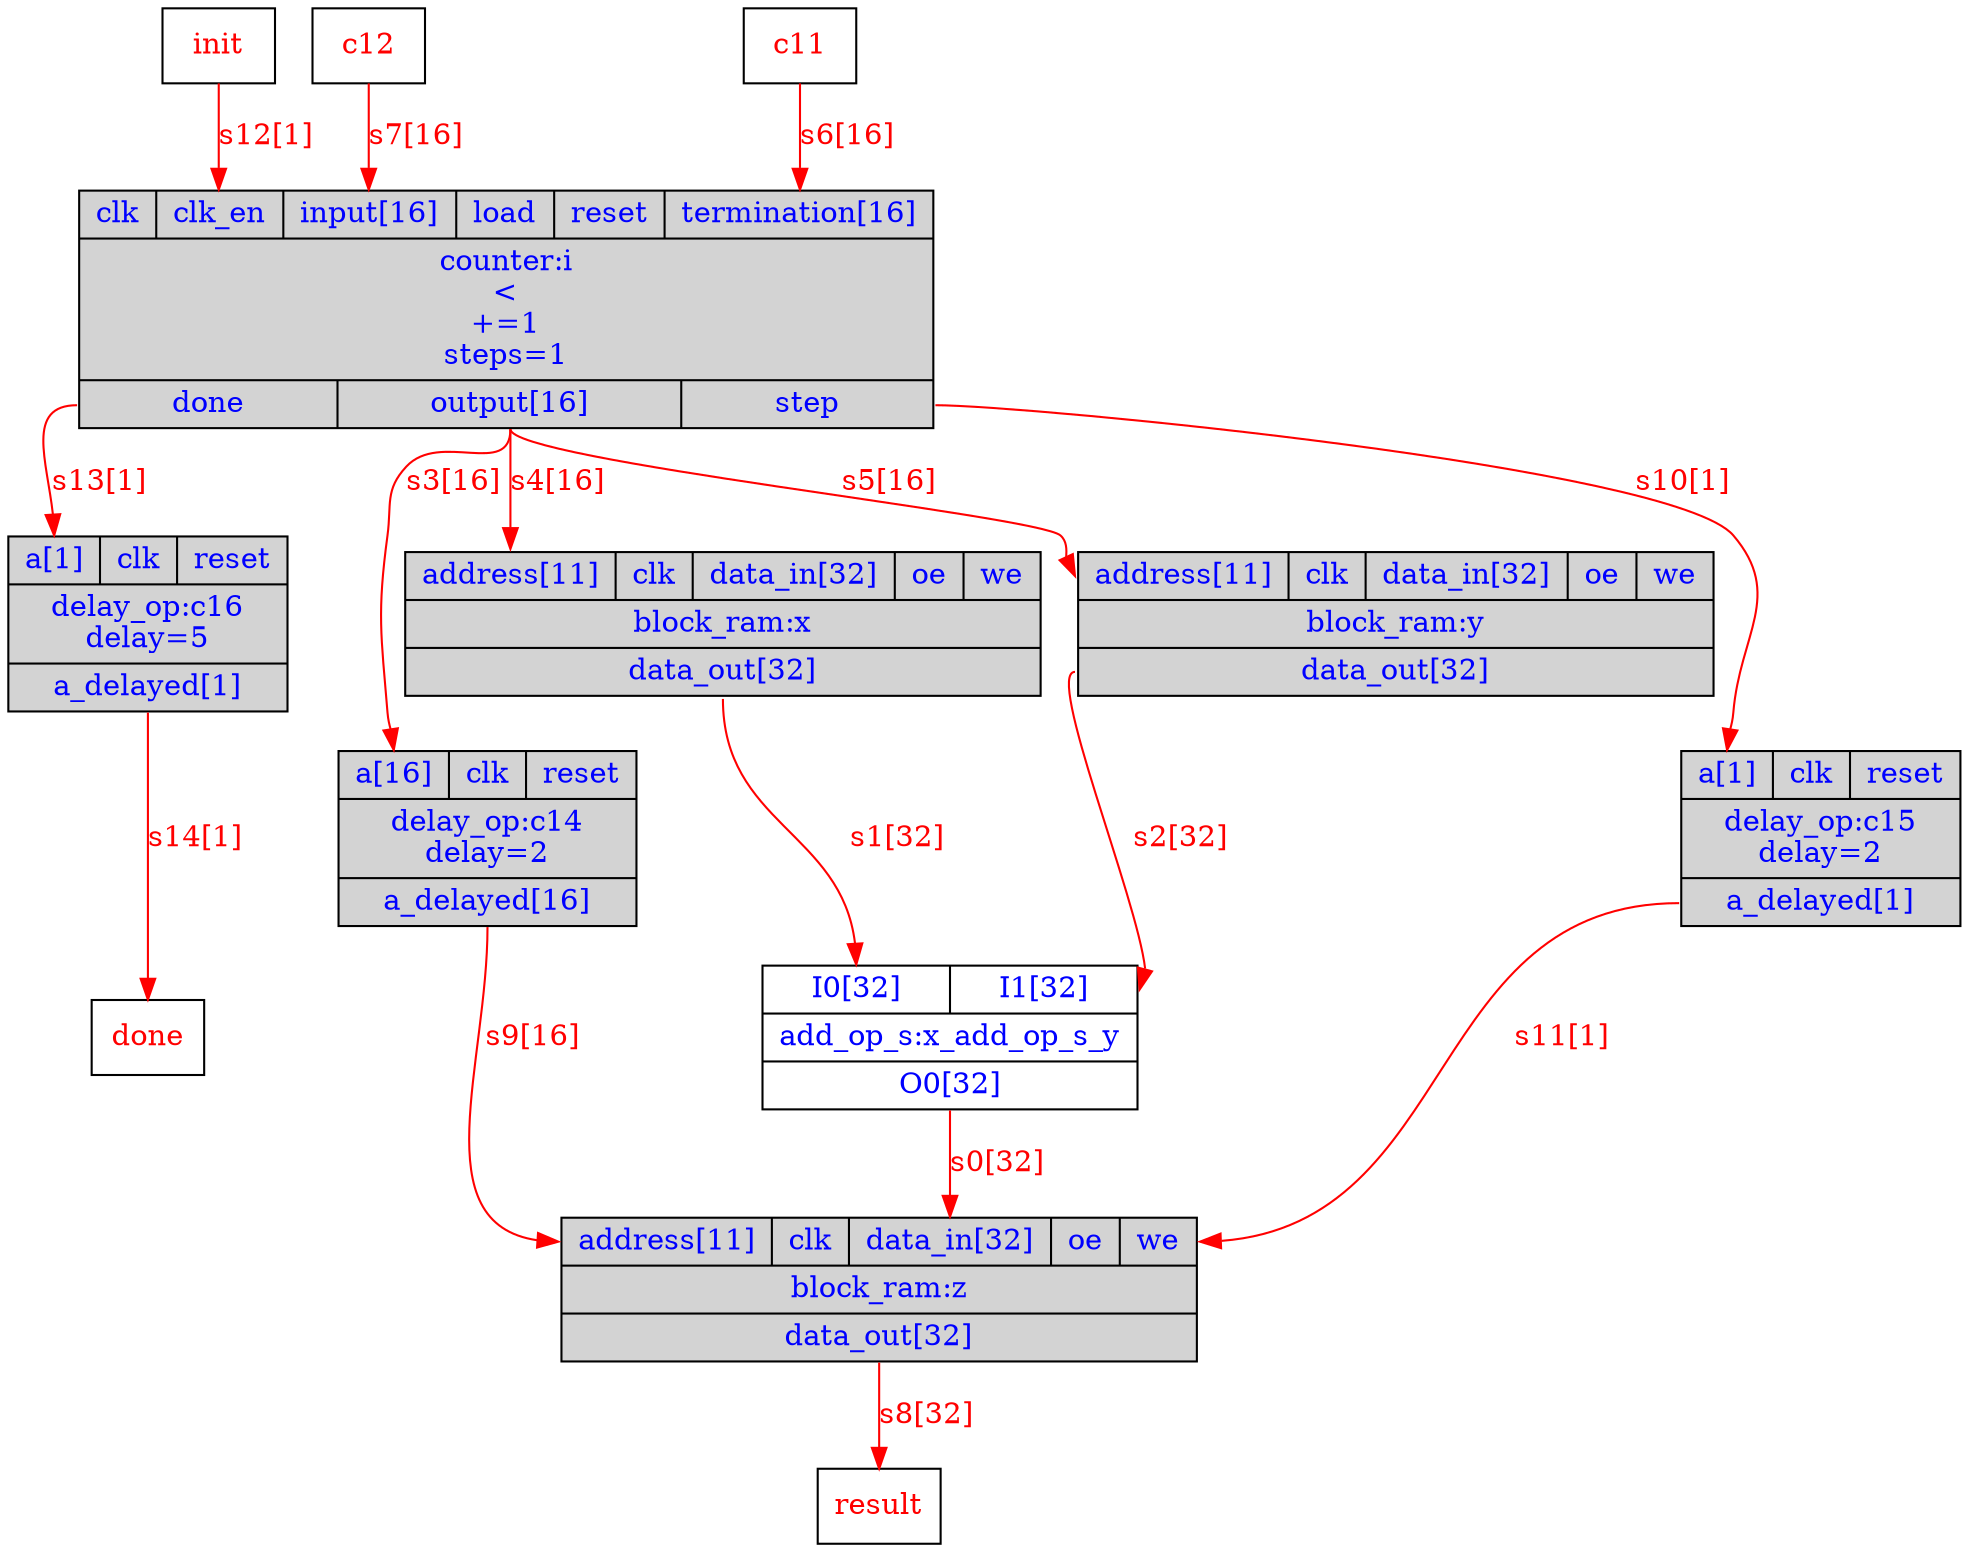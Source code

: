 digraph diagram {
// Components (Nodes) 
"i" [shape=record, fontcolor=blue, style="filled", fillcolor="lightgray", label="{{<clk>clk|<clk_en>clk_en|<input>input[16]|<load>load|<reset>reset|<termination>termination[16]}|counter:i\n\<\n+=1\nsteps=1|{<done>done|<output>output[16]|<step>step}}"]; 
"z" [shape=record, fontcolor=blue, style="filled", fillcolor="lightgray", label="{{<address>address[11]|<clk>clk|<data_in>data_in[32]|<oe>oe|<we>we}|block_ram:z|{<data_out>data_out[32]}}"]; 
"x_add_op_s_y" [shape=record, fontcolor=blue, label="{{<I0>I0[32]|<I1>I1[32]}|add_op_s:x_add_op_s_y|{<O0>O0[32]}}"]; 
"x" [shape=record, fontcolor=blue, style="filled", fillcolor="lightgray", label="{{<address>address[11]|<clk>clk|<data_in>data_in[32]|<oe>oe|<we>we}|block_ram:x|{<data_out>data_out[32]}}"]; 
"y" [shape=record, fontcolor=blue, style="filled", fillcolor="lightgray", label="{{<address>address[11]|<clk>clk|<data_in>data_in[32]|<oe>oe|<we>we}|block_ram:y|{<data_out>data_out[32]}}"]; 
"init" [shape=msquare fontcolor=red label="init"]"done" [shape=msquare fontcolor=red label="done"]"c11" [shape=msquare fontcolor=red label="c11"]"c12" [shape=msquare fontcolor=red label="c12"]"result" [shape=msquare fontcolor=red label="result"]"c14" [shape=record, fontcolor=blue, style="filled", fillcolor="lightgray", label="{{<a>a[16]|<clk>clk|<reset>reset}|delay_op:c14\ndelay=2|{<a_delayed>a_delayed[16]}}"]; 
"c15" [shape=record, fontcolor=blue, style="filled", fillcolor="lightgray", label="{{<a>a[1]|<clk>clk|<reset>reset}|delay_op:c15\ndelay=2|{<a_delayed>a_delayed[1]}}"]; 
"c16" [shape=record, fontcolor=blue, style="filled", fillcolor="lightgray", label="{{<a>a[1]|<clk>clk|<reset>reset}|delay_op:c16\ndelay=5|{<a_delayed>a_delayed[1]}}"]; 
// Signals (Edges) 
"x_add_op_s_y":O0 -> "z":data_in[label="s0[32]" color=red fontcolor=red]; 
"x":data_out -> "x_add_op_s_y":I0[label="s1[32]" color=red fontcolor=red]; 
"y":data_out -> "x_add_op_s_y":I1[label="s2[32]" color=red fontcolor=red]; 
"i":output -> "c14":a[label="s3[16]" color=red fontcolor=red]; 
"i":output -> "x":address[label="s4[16]" color=red fontcolor=red]; 
"i":output -> "y":address[label="s5[16]" color=red fontcolor=red]; 
"c11":out -> "i":termination[label="s6[16]" color=red fontcolor=red]; 
"c12":out -> "i":input[label="s7[16]" color=red fontcolor=red]; 
"z":data_out -> "result":in[label="s8[32]" color=red fontcolor=red]; 
"c14":a_delayed -> "z":address[label="s9[16]" color=red fontcolor=red]; 
"i":step -> "c15":a[label="s10[1]" color=red fontcolor=red]; 
"c15":a_delayed -> "z":we[label="s11[1]" color=red fontcolor=red]; 
"init":out -> "i":clk_en[label="s12[1]" color=red fontcolor=red]; 
"i":done -> "c16":a[label="s13[1]" color=red fontcolor=red]; 
"c16":a_delayed -> "done":in[label="s14[1]" color=red fontcolor=red]; 
}
